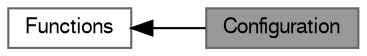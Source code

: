 digraph "Configuration"
{
 // LATEX_PDF_SIZE
  bgcolor="transparent";
  edge [fontname=FreeSans,fontsize=10,labelfontname=FreeSans,labelfontsize=10];
  node [fontname=FreeSans,fontsize=10,shape=box,height=0.2,width=0.4];
  rankdir=LR;
  Node2 [label="Functions",height=0.2,width=0.4,color="grey40", fillcolor="white", style="filled",URL="$group___w_l_a_n_a_p_i.html",tooltip="Here are listed all the functions that implement the Wlan APIs."];
  Node1 [label="Configuration",height=0.2,width=0.4,color="gray40", fillcolor="grey60", style="filled", fontcolor="black",tooltip="Here are listed all the functions that implement the Wlan Configuration APIs."];
  Node2->Node1 [shape=plaintext, dir="back", style="solid"];
}
